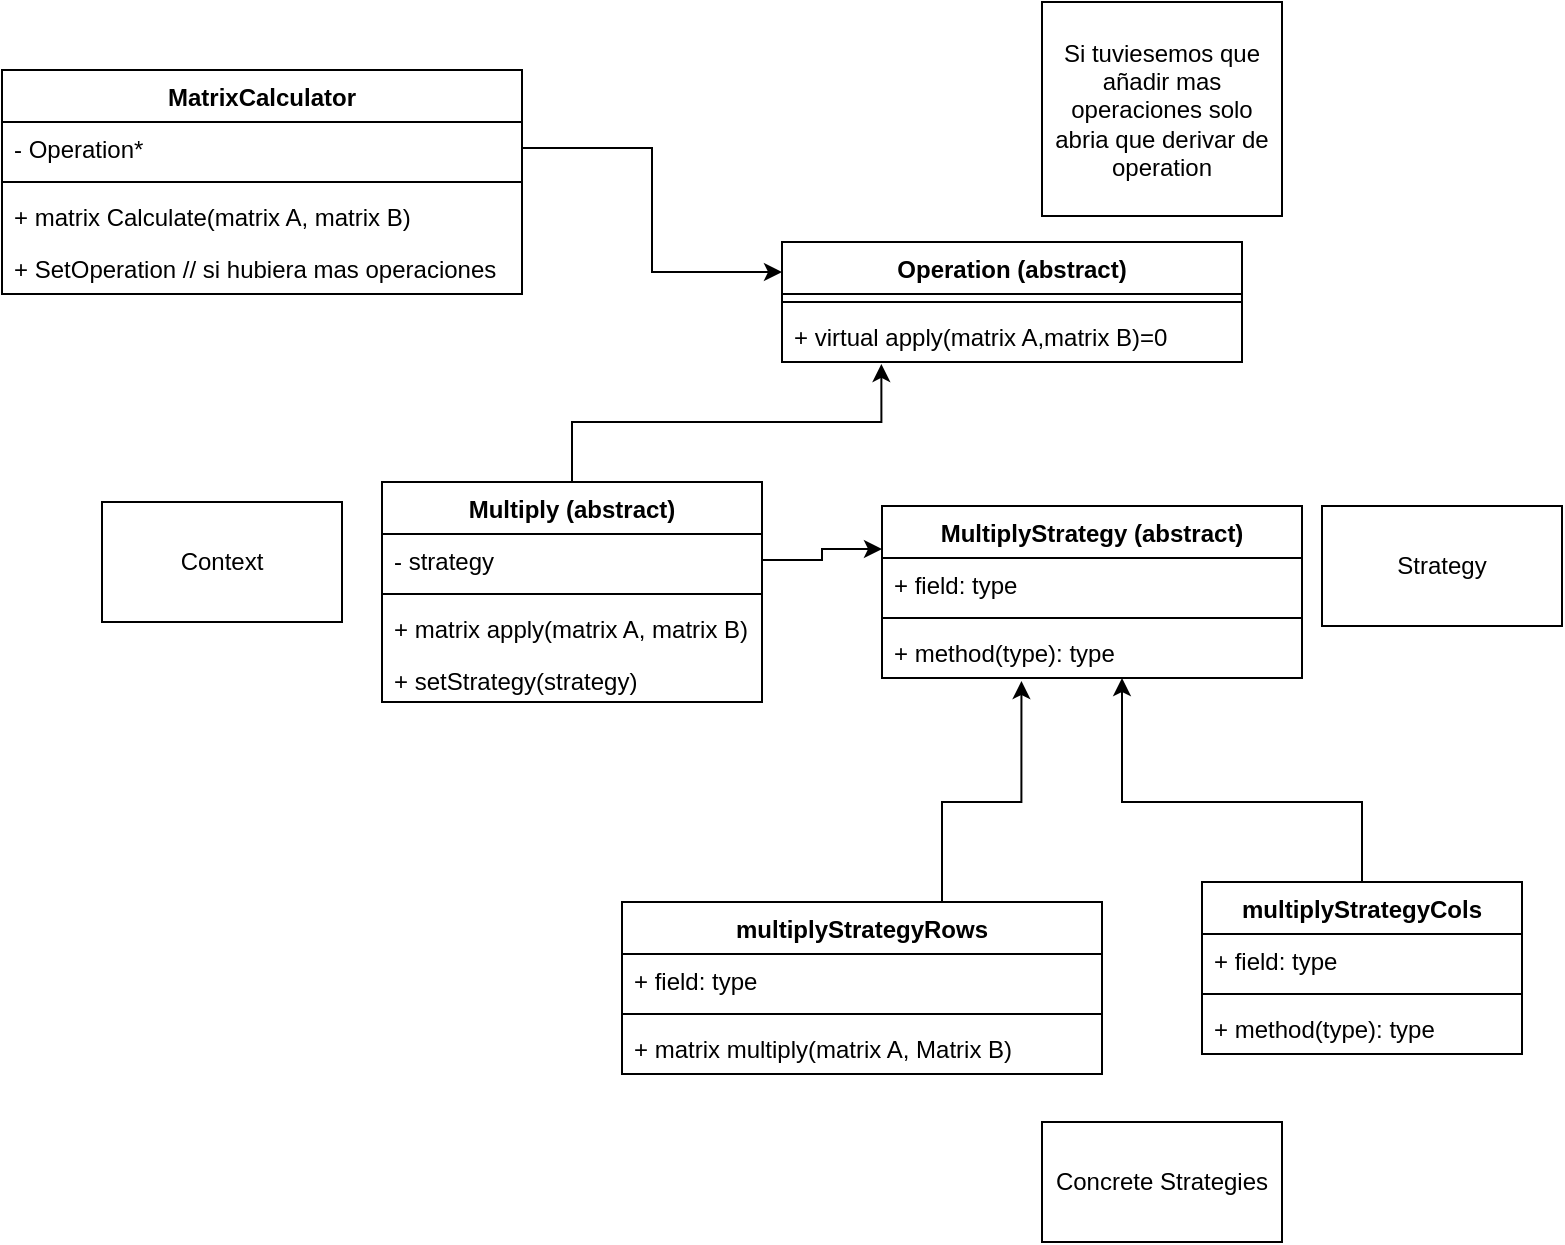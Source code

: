 <mxfile version="14.3.2" type="device"><diagram id="IPEsOHSxy6IZABAFyJuV" name="Page-1"><mxGraphModel dx="2249" dy="762" grid="1" gridSize="10" guides="1" tooltips="1" connect="1" arrows="1" fold="1" page="1" pageScale="1" pageWidth="827" pageHeight="1169" math="0" shadow="0"><root><mxCell id="0"/><mxCell id="1" parent="0"/><mxCell id="qFaRY76maIzTw6xWKFp--1" value="MatrixCalculator" style="swimlane;fontStyle=1;align=center;verticalAlign=top;childLayout=stackLayout;horizontal=1;startSize=26;horizontalStack=0;resizeParent=1;resizeParentMax=0;resizeLast=0;collapsible=1;marginBottom=0;" parent="1" vertex="1"><mxGeometry x="-150" y="154" width="260" height="112" as="geometry"/></mxCell><mxCell id="qFaRY76maIzTw6xWKFp--2" value="- Operation*" style="text;strokeColor=none;fillColor=none;align=left;verticalAlign=top;spacingLeft=4;spacingRight=4;overflow=hidden;rotatable=0;points=[[0,0.5],[1,0.5]];portConstraint=eastwest;" parent="qFaRY76maIzTw6xWKFp--1" vertex="1"><mxGeometry y="26" width="260" height="26" as="geometry"/></mxCell><mxCell id="qFaRY76maIzTw6xWKFp--3" value="" style="line;strokeWidth=1;fillColor=none;align=left;verticalAlign=middle;spacingTop=-1;spacingLeft=3;spacingRight=3;rotatable=0;labelPosition=right;points=[];portConstraint=eastwest;" parent="qFaRY76maIzTw6xWKFp--1" vertex="1"><mxGeometry y="52" width="260" height="8" as="geometry"/></mxCell><mxCell id="qFaRY76maIzTw6xWKFp--4" value="+ matrix Calculate(matrix A, matrix B)" style="text;strokeColor=none;fillColor=none;align=left;verticalAlign=top;spacingLeft=4;spacingRight=4;overflow=hidden;rotatable=0;points=[[0,0.5],[1,0.5]];portConstraint=eastwest;" parent="qFaRY76maIzTw6xWKFp--1" vertex="1"><mxGeometry y="60" width="260" height="26" as="geometry"/></mxCell><mxCell id="qFaRY76maIzTw6xWKFp--41" value="+ SetOperation // si hubiera mas operaciones" style="text;strokeColor=none;fillColor=none;align=left;verticalAlign=top;spacingLeft=4;spacingRight=4;overflow=hidden;rotatable=0;points=[[0,0.5],[1,0.5]];portConstraint=eastwest;" parent="qFaRY76maIzTw6xWKFp--1" vertex="1"><mxGeometry y="86" width="260" height="26" as="geometry"/></mxCell><mxCell id="qFaRY76maIzTw6xWKFp--5" value="Operation (abstract)" style="swimlane;fontStyle=1;align=center;verticalAlign=top;childLayout=stackLayout;horizontal=1;startSize=26;horizontalStack=0;resizeParent=1;resizeParentMax=0;resizeLast=0;collapsible=1;marginBottom=0;" parent="1" vertex="1"><mxGeometry x="240" y="240" width="230" height="60" as="geometry"/></mxCell><mxCell id="qFaRY76maIzTw6xWKFp--7" value="" style="line;strokeWidth=1;fillColor=none;align=left;verticalAlign=middle;spacingTop=-1;spacingLeft=3;spacingRight=3;rotatable=0;labelPosition=right;points=[];portConstraint=eastwest;" parent="qFaRY76maIzTw6xWKFp--5" vertex="1"><mxGeometry y="26" width="230" height="8" as="geometry"/></mxCell><mxCell id="qFaRY76maIzTw6xWKFp--8" value="+ virtual apply(matrix A,matrix B)=0" style="text;strokeColor=none;fillColor=none;align=left;verticalAlign=top;spacingLeft=4;spacingRight=4;overflow=hidden;rotatable=0;points=[[0,0.5],[1,0.5]];portConstraint=eastwest;" parent="qFaRY76maIzTw6xWKFp--5" vertex="1"><mxGeometry y="34" width="230" height="26" as="geometry"/></mxCell><mxCell id="qFaRY76maIzTw6xWKFp--9" style="edgeStyle=orthogonalEdgeStyle;rounded=0;orthogonalLoop=1;jettySize=auto;html=1;exitX=1;exitY=0.5;exitDx=0;exitDy=0;entryX=0;entryY=0.25;entryDx=0;entryDy=0;" parent="1" source="qFaRY76maIzTw6xWKFp--2" target="qFaRY76maIzTw6xWKFp--5" edge="1"><mxGeometry relative="1" as="geometry"/></mxCell><mxCell id="qFaRY76maIzTw6xWKFp--16" style="edgeStyle=orthogonalEdgeStyle;rounded=0;orthogonalLoop=1;jettySize=auto;html=1;exitX=0.5;exitY=0;exitDx=0;exitDy=0;entryX=0.216;entryY=1.038;entryDx=0;entryDy=0;entryPerimeter=0;" parent="1" source="qFaRY76maIzTw6xWKFp--12" target="qFaRY76maIzTw6xWKFp--8" edge="1"><mxGeometry relative="1" as="geometry"/></mxCell><mxCell id="qFaRY76maIzTw6xWKFp--12" value="Multiply (abstract)" style="swimlane;fontStyle=1;align=center;verticalAlign=top;childLayout=stackLayout;horizontal=1;startSize=26;horizontalStack=0;resizeParent=1;resizeParentMax=0;resizeLast=0;collapsible=1;marginBottom=0;" parent="1" vertex="1"><mxGeometry x="40" y="360" width="190" height="110" as="geometry"/></mxCell><mxCell id="qFaRY76maIzTw6xWKFp--27" value="- strategy" style="text;strokeColor=none;fillColor=none;align=left;verticalAlign=top;spacingLeft=4;spacingRight=4;overflow=hidden;rotatable=0;points=[[0,0.5],[1,0.5]];portConstraint=eastwest;" parent="qFaRY76maIzTw6xWKFp--12" vertex="1"><mxGeometry y="26" width="190" height="26" as="geometry"/></mxCell><mxCell id="qFaRY76maIzTw6xWKFp--14" value="" style="line;strokeWidth=1;fillColor=none;align=left;verticalAlign=middle;spacingTop=-1;spacingLeft=3;spacingRight=3;rotatable=0;labelPosition=right;points=[];portConstraint=eastwest;" parent="qFaRY76maIzTw6xWKFp--12" vertex="1"><mxGeometry y="52" width="190" height="8" as="geometry"/></mxCell><mxCell id="qFaRY76maIzTw6xWKFp--15" value="+ matrix apply(matrix A, matrix B)" style="text;strokeColor=none;fillColor=none;align=left;verticalAlign=top;spacingLeft=4;spacingRight=4;overflow=hidden;rotatable=0;points=[[0,0.5],[1,0.5]];portConstraint=eastwest;" parent="qFaRY76maIzTw6xWKFp--12" vertex="1"><mxGeometry y="60" width="190" height="26" as="geometry"/></mxCell><mxCell id="qFaRY76maIzTw6xWKFp--28" value="+ setStrategy(strategy)" style="text;strokeColor=none;fillColor=none;align=left;verticalAlign=top;spacingLeft=4;spacingRight=4;overflow=hidden;rotatable=0;points=[[0,0.5],[1,0.5]];portConstraint=eastwest;" parent="qFaRY76maIzTw6xWKFp--12" vertex="1"><mxGeometry y="86" width="190" height="24" as="geometry"/></mxCell><mxCell id="qFaRY76maIzTw6xWKFp--34" style="edgeStyle=orthogonalEdgeStyle;rounded=0;orthogonalLoop=1;jettySize=auto;html=1;exitX=0.5;exitY=0;exitDx=0;exitDy=0;entryX=0.332;entryY=1.058;entryDx=0;entryDy=0;entryPerimeter=0;" parent="1" source="qFaRY76maIzTw6xWKFp--17" target="qFaRY76maIzTw6xWKFp--32" edge="1"><mxGeometry relative="1" as="geometry"><Array as="points"><mxPoint x="320" y="520"/><mxPoint x="360" y="520"/></Array></mxGeometry></mxCell><mxCell id="qFaRY76maIzTw6xWKFp--17" value="multiplyStrategyRows" style="swimlane;fontStyle=1;align=center;verticalAlign=top;childLayout=stackLayout;horizontal=1;startSize=26;horizontalStack=0;resizeParent=1;resizeParentMax=0;resizeLast=0;collapsible=1;marginBottom=0;" parent="1" vertex="1"><mxGeometry x="160" y="570" width="240" height="86" as="geometry"/></mxCell><mxCell id="qFaRY76maIzTw6xWKFp--18" value="+ field: type" style="text;strokeColor=none;fillColor=none;align=left;verticalAlign=top;spacingLeft=4;spacingRight=4;overflow=hidden;rotatable=0;points=[[0,0.5],[1,0.5]];portConstraint=eastwest;" parent="qFaRY76maIzTw6xWKFp--17" vertex="1"><mxGeometry y="26" width="240" height="26" as="geometry"/></mxCell><mxCell id="qFaRY76maIzTw6xWKFp--19" value="" style="line;strokeWidth=1;fillColor=none;align=left;verticalAlign=middle;spacingTop=-1;spacingLeft=3;spacingRight=3;rotatable=0;labelPosition=right;points=[];portConstraint=eastwest;" parent="qFaRY76maIzTw6xWKFp--17" vertex="1"><mxGeometry y="52" width="240" height="8" as="geometry"/></mxCell><mxCell id="qFaRY76maIzTw6xWKFp--20" value="+ matrix multiply(matrix A, Matrix B)" style="text;strokeColor=none;fillColor=none;align=left;verticalAlign=top;spacingLeft=4;spacingRight=4;overflow=hidden;rotatable=0;points=[[0,0.5],[1,0.5]];portConstraint=eastwest;" parent="qFaRY76maIzTw6xWKFp--17" vertex="1"><mxGeometry y="60" width="240" height="26" as="geometry"/></mxCell><mxCell id="qFaRY76maIzTw6xWKFp--33" style="edgeStyle=orthogonalEdgeStyle;rounded=0;orthogonalLoop=1;jettySize=auto;html=1;exitX=0.5;exitY=0;exitDx=0;exitDy=0;" parent="1" source="qFaRY76maIzTw6xWKFp--21" target="qFaRY76maIzTw6xWKFp--32" edge="1"><mxGeometry relative="1" as="geometry"><Array as="points"><mxPoint x="530" y="520"/><mxPoint x="410" y="520"/></Array></mxGeometry></mxCell><mxCell id="qFaRY76maIzTw6xWKFp--21" value="multiplyStrategyCols" style="swimlane;fontStyle=1;align=center;verticalAlign=top;childLayout=stackLayout;horizontal=1;startSize=26;horizontalStack=0;resizeParent=1;resizeParentMax=0;resizeLast=0;collapsible=1;marginBottom=0;" parent="1" vertex="1"><mxGeometry x="450" y="560" width="160" height="86" as="geometry"/></mxCell><mxCell id="qFaRY76maIzTw6xWKFp--22" value="+ field: type" style="text;strokeColor=none;fillColor=none;align=left;verticalAlign=top;spacingLeft=4;spacingRight=4;overflow=hidden;rotatable=0;points=[[0,0.5],[1,0.5]];portConstraint=eastwest;" parent="qFaRY76maIzTw6xWKFp--21" vertex="1"><mxGeometry y="26" width="160" height="26" as="geometry"/></mxCell><mxCell id="qFaRY76maIzTw6xWKFp--23" value="" style="line;strokeWidth=1;fillColor=none;align=left;verticalAlign=middle;spacingTop=-1;spacingLeft=3;spacingRight=3;rotatable=0;labelPosition=right;points=[];portConstraint=eastwest;" parent="qFaRY76maIzTw6xWKFp--21" vertex="1"><mxGeometry y="52" width="160" height="8" as="geometry"/></mxCell><mxCell id="qFaRY76maIzTw6xWKFp--24" value="+ method(type): type" style="text;strokeColor=none;fillColor=none;align=left;verticalAlign=top;spacingLeft=4;spacingRight=4;overflow=hidden;rotatable=0;points=[[0,0.5],[1,0.5]];portConstraint=eastwest;" parent="qFaRY76maIzTw6xWKFp--21" vertex="1"><mxGeometry y="60" width="160" height="26" as="geometry"/></mxCell><mxCell id="qFaRY76maIzTw6xWKFp--29" value="MultiplyStrategy (abstract)" style="swimlane;fontStyle=1;align=center;verticalAlign=top;childLayout=stackLayout;horizontal=1;startSize=26;horizontalStack=0;resizeParent=1;resizeParentMax=0;resizeLast=0;collapsible=1;marginBottom=0;" parent="1" vertex="1"><mxGeometry x="290" y="372" width="210" height="86" as="geometry"/></mxCell><mxCell id="qFaRY76maIzTw6xWKFp--30" value="+ field: type" style="text;strokeColor=none;fillColor=none;align=left;verticalAlign=top;spacingLeft=4;spacingRight=4;overflow=hidden;rotatable=0;points=[[0,0.5],[1,0.5]];portConstraint=eastwest;" parent="qFaRY76maIzTw6xWKFp--29" vertex="1"><mxGeometry y="26" width="210" height="26" as="geometry"/></mxCell><mxCell id="qFaRY76maIzTw6xWKFp--31" value="" style="line;strokeWidth=1;fillColor=none;align=left;verticalAlign=middle;spacingTop=-1;spacingLeft=3;spacingRight=3;rotatable=0;labelPosition=right;points=[];portConstraint=eastwest;" parent="qFaRY76maIzTw6xWKFp--29" vertex="1"><mxGeometry y="52" width="210" height="8" as="geometry"/></mxCell><mxCell id="qFaRY76maIzTw6xWKFp--32" value="+ method(type): type" style="text;strokeColor=none;fillColor=none;align=left;verticalAlign=top;spacingLeft=4;spacingRight=4;overflow=hidden;rotatable=0;points=[[0,0.5],[1,0.5]];portConstraint=eastwest;" parent="qFaRY76maIzTw6xWKFp--29" vertex="1"><mxGeometry y="60" width="210" height="26" as="geometry"/></mxCell><mxCell id="qFaRY76maIzTw6xWKFp--35" style="edgeStyle=orthogonalEdgeStyle;rounded=0;orthogonalLoop=1;jettySize=auto;html=1;exitX=1;exitY=0.5;exitDx=0;exitDy=0;entryX=0;entryY=0.25;entryDx=0;entryDy=0;" parent="1" source="qFaRY76maIzTw6xWKFp--27" target="qFaRY76maIzTw6xWKFp--29" edge="1"><mxGeometry relative="1" as="geometry"><mxPoint x="250" y="410" as="targetPoint"/></mxGeometry></mxCell><mxCell id="qFaRY76maIzTw6xWKFp--37" value="Concrete Strategies" style="rounded=0;whiteSpace=wrap;html=1;" parent="1" vertex="1"><mxGeometry x="370" y="680" width="120" height="60" as="geometry"/></mxCell><mxCell id="qFaRY76maIzTw6xWKFp--38" value="Strategy" style="rounded=0;whiteSpace=wrap;html=1;" parent="1" vertex="1"><mxGeometry x="510" y="372" width="120" height="60" as="geometry"/></mxCell><mxCell id="qFaRY76maIzTw6xWKFp--39" value="Context" style="rounded=0;whiteSpace=wrap;html=1;" parent="1" vertex="1"><mxGeometry x="-100" y="370" width="120" height="60" as="geometry"/></mxCell><mxCell id="qFaRY76maIzTw6xWKFp--40" value="Si tuviesemos que añadir mas operaciones solo abria que derivar de operation&lt;br&gt;" style="rounded=0;whiteSpace=wrap;html=1;" parent="1" vertex="1"><mxGeometry x="370" y="120" width="120" height="107" as="geometry"/></mxCell></root></mxGraphModel></diagram></mxfile>